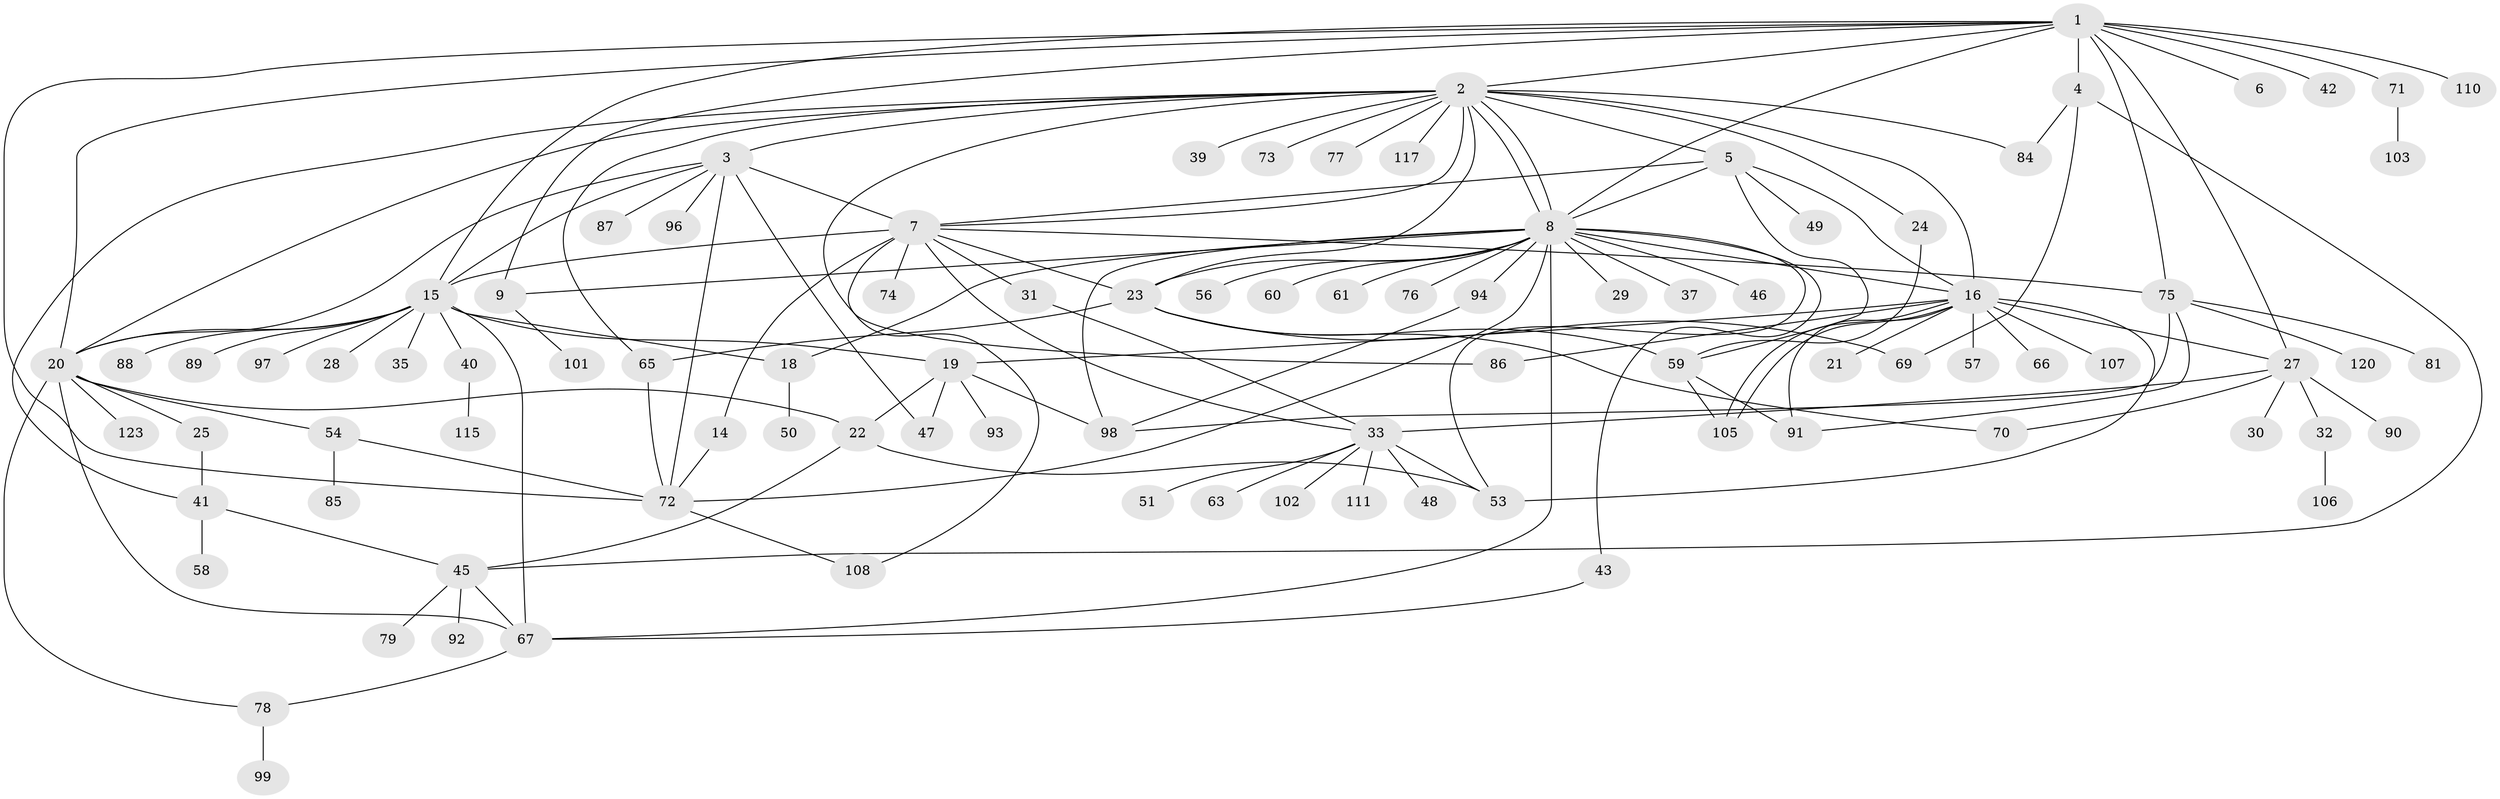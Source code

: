 // original degree distribution, {12: 0.008130081300813009, 20: 0.008130081300813009, 8: 0.016260162601626018, 4: 0.056910569105691054, 7: 0.032520325203252036, 1: 0.4634146341463415, 11: 0.016260162601626018, 3: 0.13821138211382114, 17: 0.008130081300813009, 13: 0.008130081300813009, 5: 0.04878048780487805, 6: 0.04065040650406504, 2: 0.15447154471544716}
// Generated by graph-tools (version 1.1) at 2025/41/03/06/25 10:41:50]
// undirected, 93 vertices, 146 edges
graph export_dot {
graph [start="1"]
  node [color=gray90,style=filled];
  1 [super="+10"];
  2 [super="+13"];
  3 [super="+34"];
  4 [super="+52"];
  5 [super="+68"];
  6;
  7 [super="+11"];
  8 [super="+12"];
  9 [super="+113"];
  14 [super="+109"];
  15 [super="+17"];
  16 [super="+38"];
  18 [super="+112"];
  19;
  20 [super="+36"];
  21 [super="+55"];
  22 [super="+26"];
  23 [super="+80"];
  24;
  25;
  27 [super="+44"];
  28;
  29;
  30;
  31;
  32;
  33 [super="+95"];
  35;
  37;
  39;
  40 [super="+82"];
  41 [super="+62"];
  42 [super="+100"];
  43;
  45 [super="+64"];
  46;
  47;
  48;
  49;
  50;
  51;
  53;
  54 [super="+118"];
  56;
  57;
  58;
  59;
  60;
  61;
  63;
  65;
  66;
  67 [super="+119"];
  69;
  70;
  71 [super="+122"];
  72 [super="+83"];
  73;
  74 [super="+121"];
  75;
  76;
  77;
  78;
  79;
  81 [super="+104"];
  84;
  85;
  86;
  87;
  88;
  89;
  90;
  91;
  92;
  93;
  94;
  96;
  97;
  98 [super="+114"];
  99;
  101;
  102;
  103;
  105;
  106;
  107;
  108;
  110;
  111 [super="+116"];
  115;
  117;
  120;
  123;
  1 -- 2;
  1 -- 4;
  1 -- 6;
  1 -- 9;
  1 -- 42;
  1 -- 75;
  1 -- 110;
  1 -- 15;
  1 -- 8;
  1 -- 20;
  1 -- 27;
  1 -- 71;
  1 -- 72;
  2 -- 3;
  2 -- 5;
  2 -- 7;
  2 -- 8;
  2 -- 8;
  2 -- 16 [weight=2];
  2 -- 23;
  2 -- 24;
  2 -- 39;
  2 -- 41;
  2 -- 65;
  2 -- 73;
  2 -- 77;
  2 -- 84;
  2 -- 86;
  2 -- 117;
  2 -- 20;
  3 -- 7 [weight=2];
  3 -- 72;
  3 -- 87;
  3 -- 96;
  3 -- 15;
  3 -- 47;
  3 -- 20;
  4 -- 69;
  4 -- 84;
  4 -- 45;
  5 -- 7;
  5 -- 49;
  5 -- 59;
  5 -- 8;
  5 -- 16;
  7 -- 14;
  7 -- 15;
  7 -- 33;
  7 -- 74;
  7 -- 108;
  7 -- 23;
  7 -- 75;
  7 -- 31;
  8 -- 16 [weight=3];
  8 -- 37;
  8 -- 43;
  8 -- 60;
  8 -- 76;
  8 -- 9;
  8 -- 72;
  8 -- 18;
  8 -- 23;
  8 -- 29;
  8 -- 94;
  8 -- 98;
  8 -- 46;
  8 -- 53;
  8 -- 56;
  8 -- 61;
  8 -- 67;
  9 -- 101;
  14 -- 72;
  15 -- 20;
  15 -- 28;
  15 -- 35;
  15 -- 40;
  15 -- 88;
  15 -- 89;
  15 -- 97;
  15 -- 18;
  15 -- 19;
  15 -- 67;
  16 -- 19;
  16 -- 21;
  16 -- 27;
  16 -- 53;
  16 -- 66;
  16 -- 91;
  16 -- 105;
  16 -- 105;
  16 -- 107;
  16 -- 86;
  16 -- 57;
  18 -- 50;
  19 -- 22;
  19 -- 47;
  19 -- 93;
  19 -- 98;
  20 -- 22;
  20 -- 25;
  20 -- 54;
  20 -- 78;
  20 -- 123;
  20 -- 67;
  22 -- 45;
  22 -- 53;
  23 -- 59;
  23 -- 70;
  23 -- 65;
  23 -- 69;
  24 -- 59;
  25 -- 41;
  27 -- 30;
  27 -- 32;
  27 -- 70;
  27 -- 90;
  27 -- 33;
  31 -- 33;
  32 -- 106;
  33 -- 48;
  33 -- 51;
  33 -- 53;
  33 -- 63;
  33 -- 102;
  33 -- 111;
  40 -- 115;
  41 -- 58;
  41 -- 45;
  43 -- 67;
  45 -- 92;
  45 -- 67;
  45 -- 79;
  54 -- 72;
  54 -- 85;
  59 -- 91;
  59 -- 105;
  65 -- 72;
  67 -- 78;
  71 -- 103;
  72 -- 108;
  75 -- 81;
  75 -- 91;
  75 -- 120;
  75 -- 98;
  78 -- 99;
  94 -- 98;
}
